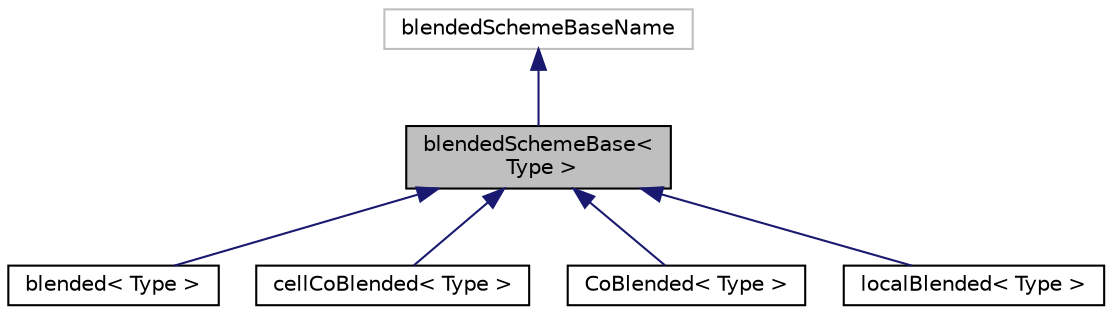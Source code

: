 digraph "blendedSchemeBase&lt; Type &gt;"
{
  bgcolor="transparent";
  edge [fontname="Helvetica",fontsize="10",labelfontname="Helvetica",labelfontsize="10"];
  node [fontname="Helvetica",fontsize="10",shape=record];
  Node1 [label="blendedSchemeBase\<\l Type \>",height=0.2,width=0.4,color="black", fillcolor="grey75", style="filled", fontcolor="black"];
  Node2 -> Node1 [dir="back",color="midnightblue",fontsize="10",style="solid",fontname="Helvetica"];
  Node2 [label="blendedSchemeBaseName",height=0.2,width=0.4,color="grey75"];
  Node1 -> Node3 [dir="back",color="midnightblue",fontsize="10",style="solid",fontname="Helvetica"];
  Node3 [label="blended\< Type \>",height=0.2,width=0.4,color="black",URL="$a00132.html",tooltip="linear/upwind blended differencing scheme. "];
  Node1 -> Node4 [dir="back",color="midnightblue",fontsize="10",style="solid",fontname="Helvetica"];
  Node4 [label="cellCoBlended\< Type \>",height=0.2,width=0.4,color="black",URL="$a00201.html",tooltip="Two-scheme cell-based Courant number based blending differencing scheme. "];
  Node1 -> Node5 [dir="back",color="midnightblue",fontsize="10",style="solid",fontname="Helvetica"];
  Node5 [label="CoBlended\< Type \>",height=0.2,width=0.4,color="black",URL="$a00293.html",tooltip="Two-scheme Courant number based blending differencing scheme. "];
  Node1 -> Node6 [dir="back",color="midnightblue",fontsize="10",style="solid",fontname="Helvetica"];
  Node6 [label="localBlended\< Type \>",height=0.2,width=0.4,color="black",URL="$a01401.html",tooltip="Two-scheme localBlended differencing scheme. "];
}
